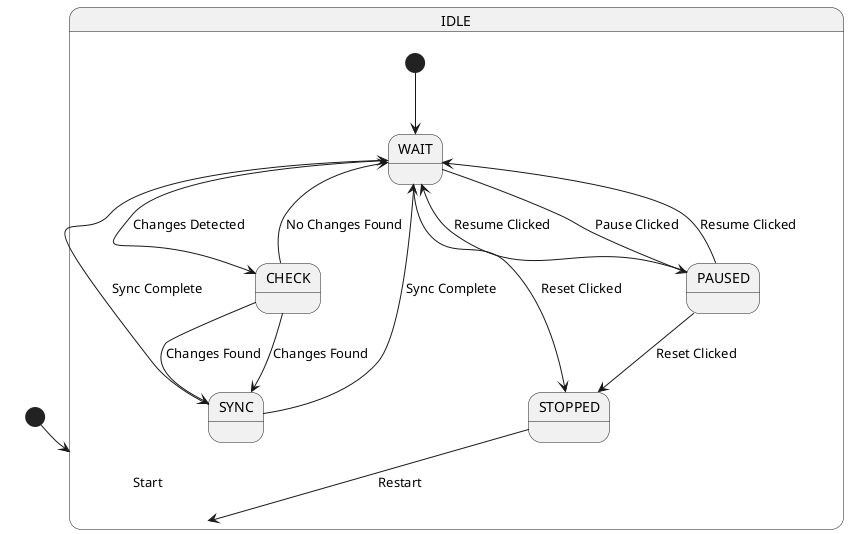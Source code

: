 @startuml
[*] --> IDLE: Start

state IDLE {
    [*] --> WAIT
    WAIT --> CHECK: Changes Detected
    CHECK --> SYNC: Changes Found
    SYNC --> WAIT: Sync Complete
    WAIT --> PAUSED: Pause Clicked
    PAUSED --> WAIT: Resume Clicked
    WAIT --> STOPPED: Reset Clicked
}

state STOPPED {
    STOPPED --> IDLE: Restart
}

state PAUSED {
    PAUSED --> WAIT: Resume Clicked
    PAUSED --> STOPPED: Reset Clicked
}

state SYNC {
    SYNC --> WAIT: Sync Complete
}

state CHECK {
    CHECK --> SYNC: Changes Found
    CHECK --> WAIT: No Changes Found
}
@enduml
